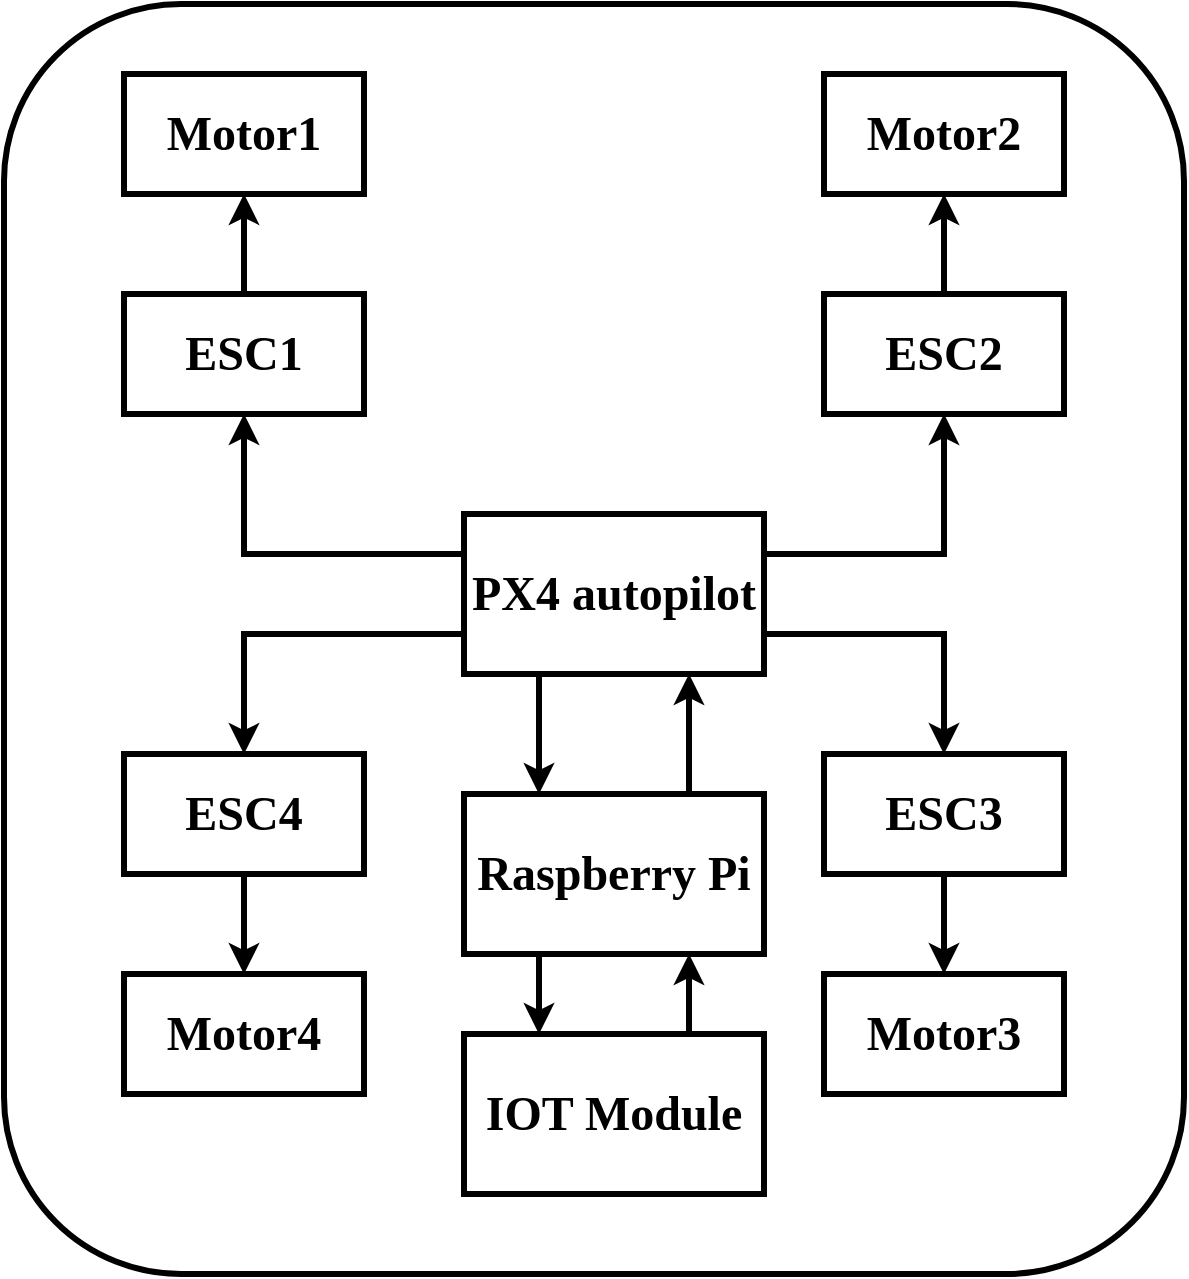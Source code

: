 <mxfile version="12.5.6" type="device"><diagram id="OmTjDb2O7HC6xK50clMu" name="Page-1"><mxGraphModel dx="1408" dy="983" grid="1" gridSize="10" guides="1" tooltips="1" connect="1" arrows="1" fold="1" page="1" pageScale="1" pageWidth="610" pageHeight="660" math="0" shadow="0"><root><mxCell id="0"/><mxCell id="1" parent="0"/><mxCell id="mEtdjzQLhGzhZ0b_y6cw-26" value="" style="rounded=1;whiteSpace=wrap;html=1;strokeWidth=3;" parent="1" vertex="1"><mxGeometry x="10" y="10" width="590" height="635" as="geometry"/></mxCell><mxCell id="mEtdjzQLhGzhZ0b_y6cw-1" value="&lt;h2&gt;&lt;font face=&quot;Times New Roman&quot; style=&quot;font-size: 24px&quot;&gt;Motor1&lt;/font&gt;&lt;/h2&gt;" style="rounded=0;whiteSpace=wrap;html=1;strokeWidth=3;" parent="1" vertex="1"><mxGeometry x="70" y="45" width="120" height="60" as="geometry"/></mxCell><mxCell id="mEtdjzQLhGzhZ0b_y6cw-19" style="edgeStyle=orthogonalEdgeStyle;rounded=0;orthogonalLoop=1;jettySize=auto;html=1;exitX=0.5;exitY=0;exitDx=0;exitDy=0;entryX=0.5;entryY=1;entryDx=0;entryDy=0;strokeWidth=3;" parent="1" source="mEtdjzQLhGzhZ0b_y6cw-2" target="mEtdjzQLhGzhZ0b_y6cw-1" edge="1"><mxGeometry relative="1" as="geometry"/></mxCell><mxCell id="mEtdjzQLhGzhZ0b_y6cw-2" value="&lt;h2&gt;&lt;font face=&quot;Times New Roman&quot; style=&quot;font-size: 24px&quot;&gt;ESC1&lt;/font&gt;&lt;/h2&gt;" style="rounded=0;whiteSpace=wrap;html=1;strokeWidth=3;" parent="1" vertex="1"><mxGeometry x="70" y="155" width="120" height="60" as="geometry"/></mxCell><mxCell id="mEtdjzQLhGzhZ0b_y6cw-3" value="&lt;h2&gt;&lt;font face=&quot;Times New Roman&quot; style=&quot;font-size: 24px&quot;&gt;Motor2&lt;/font&gt;&lt;/h2&gt;" style="rounded=0;whiteSpace=wrap;html=1;strokeWidth=3;" parent="1" vertex="1"><mxGeometry x="420" y="45" width="120" height="60" as="geometry"/></mxCell><mxCell id="mEtdjzQLhGzhZ0b_y6cw-20" style="edgeStyle=orthogonalEdgeStyle;rounded=0;orthogonalLoop=1;jettySize=auto;html=1;exitX=0.5;exitY=0;exitDx=0;exitDy=0;entryX=0.5;entryY=1;entryDx=0;entryDy=0;strokeWidth=3;" parent="1" source="mEtdjzQLhGzhZ0b_y6cw-4" target="mEtdjzQLhGzhZ0b_y6cw-3" edge="1"><mxGeometry relative="1" as="geometry"/></mxCell><mxCell id="mEtdjzQLhGzhZ0b_y6cw-4" value="&lt;h2&gt;&lt;font face=&quot;Times New Roman&quot; style=&quot;font-size: 24px&quot;&gt;ESC2&lt;/font&gt;&lt;/h2&gt;" style="rounded=0;whiteSpace=wrap;html=1;strokeWidth=3;" parent="1" vertex="1"><mxGeometry x="420" y="155" width="120" height="60" as="geometry"/></mxCell><mxCell id="mEtdjzQLhGzhZ0b_y6cw-5" value="&lt;h2&gt;&lt;font face=&quot;Times New Roman&quot; style=&quot;font-size: 24px&quot;&gt;Motor4&lt;/font&gt;&lt;/h2&gt;" style="rounded=0;whiteSpace=wrap;html=1;strokeWidth=3;" parent="1" vertex="1"><mxGeometry x="70" y="495" width="120" height="60" as="geometry"/></mxCell><mxCell id="mEtdjzQLhGzhZ0b_y6cw-18" style="edgeStyle=orthogonalEdgeStyle;rounded=0;orthogonalLoop=1;jettySize=auto;html=1;exitX=0.5;exitY=1;exitDx=0;exitDy=0;entryX=0.5;entryY=0;entryDx=0;entryDy=0;strokeWidth=3;" parent="1" source="mEtdjzQLhGzhZ0b_y6cw-6" target="mEtdjzQLhGzhZ0b_y6cw-5" edge="1"><mxGeometry relative="1" as="geometry"/></mxCell><mxCell id="mEtdjzQLhGzhZ0b_y6cw-6" value="&lt;h2&gt;&lt;font face=&quot;Times New Roman&quot; style=&quot;font-size: 24px&quot;&gt;ESC4&lt;/font&gt;&lt;/h2&gt;" style="rounded=0;whiteSpace=wrap;html=1;strokeWidth=3;" parent="1" vertex="1"><mxGeometry x="70" y="385" width="120" height="60" as="geometry"/></mxCell><mxCell id="mEtdjzQLhGzhZ0b_y6cw-7" value="&lt;h2&gt;&lt;font face=&quot;Times New Roman&quot; style=&quot;font-size: 24px&quot;&gt;Motor3&lt;/font&gt;&lt;/h2&gt;" style="rounded=0;whiteSpace=wrap;html=1;strokeWidth=3;" parent="1" vertex="1"><mxGeometry x="420" y="495" width="120" height="60" as="geometry"/></mxCell><mxCell id="mEtdjzQLhGzhZ0b_y6cw-21" style="edgeStyle=orthogonalEdgeStyle;rounded=0;orthogonalLoop=1;jettySize=auto;html=1;exitX=0.5;exitY=1;exitDx=0;exitDy=0;strokeWidth=3;" parent="1" source="mEtdjzQLhGzhZ0b_y6cw-8" target="mEtdjzQLhGzhZ0b_y6cw-7" edge="1"><mxGeometry relative="1" as="geometry"/></mxCell><mxCell id="mEtdjzQLhGzhZ0b_y6cw-8" value="&lt;h2&gt;&lt;font face=&quot;Times New Roman&quot; style=&quot;font-size: 24px&quot;&gt;ESC3&lt;/font&gt;&lt;/h2&gt;" style="rounded=0;whiteSpace=wrap;html=1;strokeWidth=3;" parent="1" vertex="1"><mxGeometry x="420" y="385" width="120" height="60" as="geometry"/></mxCell><mxCell id="mEtdjzQLhGzhZ0b_y6cw-13" style="edgeStyle=orthogonalEdgeStyle;rounded=0;orthogonalLoop=1;jettySize=auto;html=1;exitX=1;exitY=0.75;exitDx=0;exitDy=0;entryX=0.5;entryY=0;entryDx=0;entryDy=0;strokeWidth=3;" parent="1" source="mEtdjzQLhGzhZ0b_y6cw-9" target="mEtdjzQLhGzhZ0b_y6cw-8" edge="1"><mxGeometry relative="1" as="geometry"/></mxCell><mxCell id="mEtdjzQLhGzhZ0b_y6cw-14" style="edgeStyle=orthogonalEdgeStyle;rounded=0;orthogonalLoop=1;jettySize=auto;html=1;exitX=1;exitY=0.25;exitDx=0;exitDy=0;entryX=0.5;entryY=1;entryDx=0;entryDy=0;strokeWidth=3;" parent="1" source="mEtdjzQLhGzhZ0b_y6cw-9" target="mEtdjzQLhGzhZ0b_y6cw-4" edge="1"><mxGeometry relative="1" as="geometry"/></mxCell><mxCell id="mEtdjzQLhGzhZ0b_y6cw-16" style="edgeStyle=orthogonalEdgeStyle;rounded=0;orthogonalLoop=1;jettySize=auto;html=1;exitX=0;exitY=0.25;exitDx=0;exitDy=0;entryX=0.5;entryY=1;entryDx=0;entryDy=0;strokeWidth=3;" parent="1" source="mEtdjzQLhGzhZ0b_y6cw-9" target="mEtdjzQLhGzhZ0b_y6cw-2" edge="1"><mxGeometry relative="1" as="geometry"/></mxCell><mxCell id="mEtdjzQLhGzhZ0b_y6cw-17" style="edgeStyle=orthogonalEdgeStyle;rounded=0;orthogonalLoop=1;jettySize=auto;html=1;exitX=0;exitY=0.75;exitDx=0;exitDy=0;entryX=0.5;entryY=0;entryDx=0;entryDy=0;strokeWidth=3;" parent="1" source="mEtdjzQLhGzhZ0b_y6cw-9" target="mEtdjzQLhGzhZ0b_y6cw-6" edge="1"><mxGeometry relative="1" as="geometry"/></mxCell><mxCell id="mEtdjzQLhGzhZ0b_y6cw-24" style="edgeStyle=orthogonalEdgeStyle;rounded=0;orthogonalLoop=1;jettySize=auto;html=1;exitX=0.25;exitY=1;exitDx=0;exitDy=0;entryX=0.25;entryY=0;entryDx=0;entryDy=0;strokeWidth=3;" parent="1" source="mEtdjzQLhGzhZ0b_y6cw-9" target="mEtdjzQLhGzhZ0b_y6cw-10" edge="1"><mxGeometry relative="1" as="geometry"/></mxCell><mxCell id="mEtdjzQLhGzhZ0b_y6cw-9" value="&lt;font face=&quot;Times New Roman&quot; size=&quot;1&quot;&gt;&lt;b style=&quot;font-size: 24px&quot;&gt;PX4 autopilot&lt;/b&gt;&lt;/font&gt;" style="rounded=0;whiteSpace=wrap;html=1;strokeWidth=3;" parent="1" vertex="1"><mxGeometry x="240" y="265" width="150" height="80" as="geometry"/></mxCell><mxCell id="mEtdjzQLhGzhZ0b_y6cw-22" style="edgeStyle=orthogonalEdgeStyle;rounded=0;orthogonalLoop=1;jettySize=auto;html=1;exitX=0.25;exitY=1;exitDx=0;exitDy=0;entryX=0.25;entryY=0;entryDx=0;entryDy=0;strokeWidth=3;" parent="1" source="mEtdjzQLhGzhZ0b_y6cw-10" target="mEtdjzQLhGzhZ0b_y6cw-11" edge="1"><mxGeometry relative="1" as="geometry"/></mxCell><mxCell id="mEtdjzQLhGzhZ0b_y6cw-25" style="edgeStyle=orthogonalEdgeStyle;rounded=0;orthogonalLoop=1;jettySize=auto;html=1;exitX=0.75;exitY=0;exitDx=0;exitDy=0;entryX=0.75;entryY=1;entryDx=0;entryDy=0;strokeWidth=3;" parent="1" source="mEtdjzQLhGzhZ0b_y6cw-10" target="mEtdjzQLhGzhZ0b_y6cw-9" edge="1"><mxGeometry relative="1" as="geometry"/></mxCell><mxCell id="mEtdjzQLhGzhZ0b_y6cw-10" value="&lt;font face=&quot;Times New Roman&quot;&gt;&lt;span style=&quot;font-size: 24px&quot;&gt;&lt;b&gt;Raspberry Pi&lt;/b&gt;&lt;/span&gt;&lt;/font&gt;" style="rounded=0;whiteSpace=wrap;html=1;strokeWidth=3;" parent="1" vertex="1"><mxGeometry x="240" y="405" width="150" height="80" as="geometry"/></mxCell><mxCell id="mEtdjzQLhGzhZ0b_y6cw-23" style="edgeStyle=orthogonalEdgeStyle;rounded=0;orthogonalLoop=1;jettySize=auto;html=1;exitX=0.75;exitY=0;exitDx=0;exitDy=0;entryX=0.75;entryY=1;entryDx=0;entryDy=0;strokeWidth=3;" parent="1" source="mEtdjzQLhGzhZ0b_y6cw-11" target="mEtdjzQLhGzhZ0b_y6cw-10" edge="1"><mxGeometry relative="1" as="geometry"/></mxCell><mxCell id="mEtdjzQLhGzhZ0b_y6cw-11" value="&lt;font face=&quot;Times New Roman&quot; size=&quot;1&quot;&gt;&lt;b style=&quot;font-size: 24px&quot;&gt;IOT Module&lt;/b&gt;&lt;/font&gt;" style="rounded=0;whiteSpace=wrap;html=1;strokeWidth=3;" parent="1" vertex="1"><mxGeometry x="240" y="525" width="150" height="80" as="geometry"/></mxCell></root></mxGraphModel></diagram></mxfile>